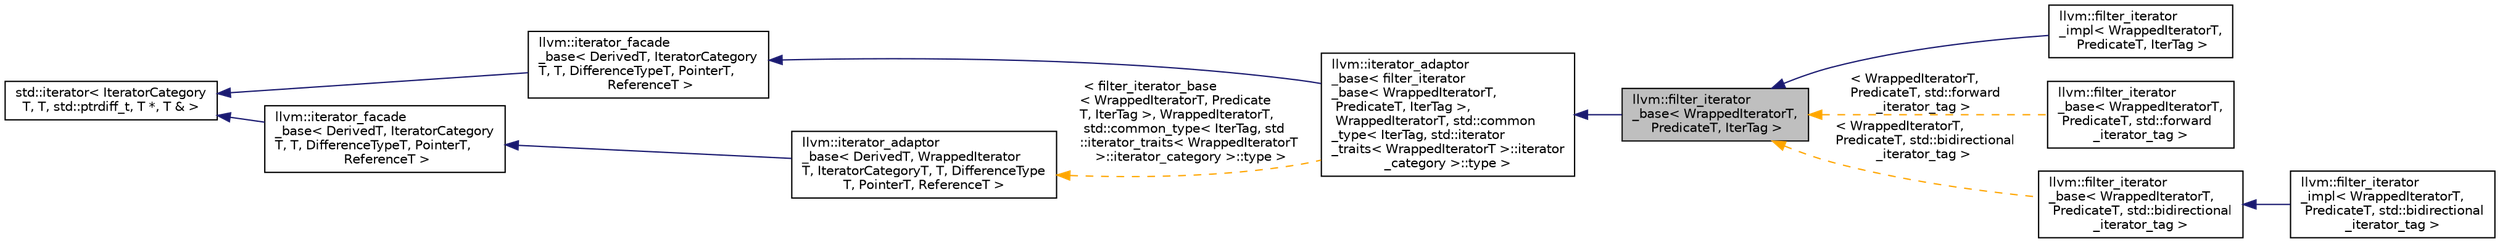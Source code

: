 digraph "llvm::filter_iterator_base&lt; WrappedIteratorT, PredicateT, IterTag &gt;"
{
 // LATEX_PDF_SIZE
  bgcolor="transparent";
  edge [fontname="Helvetica",fontsize="10",labelfontname="Helvetica",labelfontsize="10"];
  node [fontname="Helvetica",fontsize="10",shape="box"];
  rankdir="LR";
  Node1 [label="llvm::filter_iterator\l_base\< WrappedIteratorT,\l PredicateT, IterTag \>",height=0.2,width=0.4,color="black", fillcolor="grey75", style="filled", fontcolor="black",tooltip="An iterator adaptor that filters the elements of given inner iterators."];
  Node2 -> Node1 [dir="back",color="midnightblue",fontsize="10",style="solid",fontname="Helvetica"];
  Node2 [label="llvm::iterator_adaptor\l_base\< filter_iterator\l_base\< WrappedIteratorT,\l PredicateT, IterTag \>,\l WrappedIteratorT, std::common\l_type\< IterTag, std::iterator\l_traits\< WrappedIteratorT \>::iterator\l_category \>::type \>",height=0.2,width=0.4,color="black",URL="$classllvm_1_1iterator__adaptor__base.html",tooltip=" "];
  Node3 -> Node2 [dir="back",color="midnightblue",fontsize="10",style="solid",fontname="Helvetica"];
  Node3 [label="llvm::iterator_facade\l_base\< DerivedT, IteratorCategory\lT, T, DifferenceTypeT, PointerT,\l ReferenceT \>",height=0.2,width=0.4,color="black",URL="$classllvm_1_1iterator__facade__base.html",tooltip="CRTP base class which implements the entire standard iterator facade in terms of a minimal subset of ..."];
  Node4 -> Node3 [dir="back",color="midnightblue",fontsize="10",style="solid",fontname="Helvetica"];
  Node4 [label="std::iterator\< IteratorCategory\lT, T, std::ptrdiff_t, T *, T & \>",height=0.2,width=0.4,color="black",tooltip=" "];
  Node5 -> Node2 [dir="back",color="orange",fontsize="10",style="dashed",label=" \< filter_iterator_base\l\< WrappedIteratorT, Predicate\lT, IterTag \>, WrappedIteratorT,\l std::common_type\< IterTag, std\l::iterator_traits\< WrappedIteratorT\l \>::iterator_category \>::type \>" ,fontname="Helvetica"];
  Node5 [label="llvm::iterator_adaptor\l_base\< DerivedT, WrappedIterator\lT, IteratorCategoryT, T, DifferenceType\lT, PointerT, ReferenceT \>",height=0.2,width=0.4,color="black",URL="$classllvm_1_1iterator__adaptor__base.html",tooltip="CRTP base class for adapting an iterator to a different type."];
  Node6 -> Node5 [dir="back",color="midnightblue",fontsize="10",style="solid",fontname="Helvetica"];
  Node6 [label="llvm::iterator_facade\l_base\< DerivedT, IteratorCategory\lT, T, DifferenceTypeT, PointerT,\l ReferenceT \>",height=0.2,width=0.4,color="black",URL="$classllvm_1_1iterator__facade__base.html",tooltip="CRTP base class which implements the entire standard iterator facade in terms of a minimal subset of ..."];
  Node4 -> Node6 [dir="back",color="midnightblue",fontsize="10",style="solid",fontname="Helvetica"];
  Node1 -> Node7 [dir="back",color="midnightblue",fontsize="10",style="solid",fontname="Helvetica"];
  Node7 [label="llvm::filter_iterator\l_impl\< WrappedIteratorT,\l PredicateT, IterTag \>",height=0.2,width=0.4,color="black",URL="$classllvm_1_1filter__iterator__impl.html",tooltip="Specialization of filter_iterator_base for forward iteration only."];
  Node1 -> Node8 [dir="back",color="orange",fontsize="10",style="dashed",label=" \< WrappedIteratorT,\l PredicateT, std::forward\l_iterator_tag \>" ,fontname="Helvetica"];
  Node8 [label="llvm::filter_iterator\l_base\< WrappedIteratorT,\l PredicateT, std::forward\l_iterator_tag \>",height=0.2,width=0.4,color="black",URL="$classllvm_1_1filter__iterator__base.html",tooltip=" "];
  Node1 -> Node9 [dir="back",color="orange",fontsize="10",style="dashed",label=" \< WrappedIteratorT,\l PredicateT, std::bidirectional\l_iterator_tag \>" ,fontname="Helvetica"];
  Node9 [label="llvm::filter_iterator\l_base\< WrappedIteratorT,\l PredicateT, std::bidirectional\l_iterator_tag \>",height=0.2,width=0.4,color="black",URL="$classllvm_1_1filter__iterator__base.html",tooltip=" "];
  Node9 -> Node10 [dir="back",color="midnightblue",fontsize="10",style="solid",fontname="Helvetica"];
  Node10 [label="llvm::filter_iterator\l_impl\< WrappedIteratorT,\l PredicateT, std::bidirectional\l_iterator_tag \>",height=0.2,width=0.4,color="black",URL="$classllvm_1_1filter__iterator__impl_3_01WrappedIteratorT_00_01PredicateT_00_01std_1_1bidirectional__iterator__tag_01_4.html",tooltip="Specialization of filter_iterator_base for bidirectional iteration."];
}
